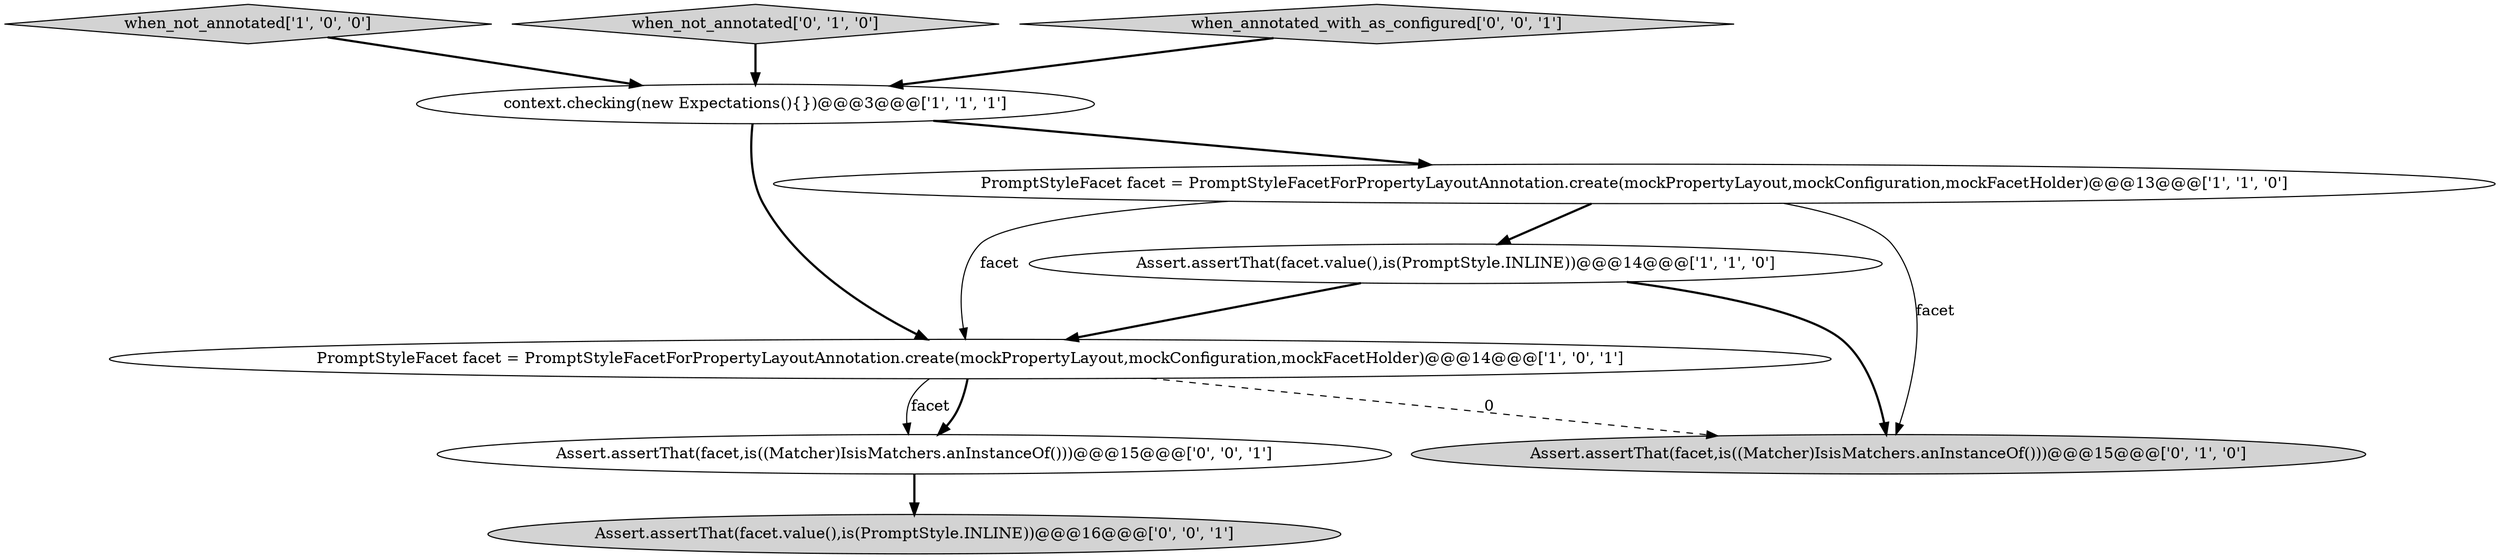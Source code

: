 digraph {
1 [style = filled, label = "PromptStyleFacet facet = PromptStyleFacetForPropertyLayoutAnnotation.create(mockPropertyLayout,mockConfiguration,mockFacetHolder)@@@14@@@['1', '0', '1']", fillcolor = white, shape = ellipse image = "AAA0AAABBB1BBB"];
8 [style = filled, label = "Assert.assertThat(facet.value(),is(PromptStyle.INLINE))@@@16@@@['0', '0', '1']", fillcolor = lightgray, shape = ellipse image = "AAA0AAABBB3BBB"];
3 [style = filled, label = "when_not_annotated['1', '0', '0']", fillcolor = lightgray, shape = diamond image = "AAA0AAABBB1BBB"];
6 [style = filled, label = "when_not_annotated['0', '1', '0']", fillcolor = lightgray, shape = diamond image = "AAA0AAABBB2BBB"];
4 [style = filled, label = "context.checking(new Expectations(){})@@@3@@@['1', '1', '1']", fillcolor = white, shape = ellipse image = "AAA0AAABBB1BBB"];
9 [style = filled, label = "Assert.assertThat(facet,is((Matcher)IsisMatchers.anInstanceOf()))@@@15@@@['0', '0', '1']", fillcolor = white, shape = ellipse image = "AAA0AAABBB3BBB"];
7 [style = filled, label = "when_annotated_with_as_configured['0', '0', '1']", fillcolor = lightgray, shape = diamond image = "AAA0AAABBB3BBB"];
2 [style = filled, label = "PromptStyleFacet facet = PromptStyleFacetForPropertyLayoutAnnotation.create(mockPropertyLayout,mockConfiguration,mockFacetHolder)@@@13@@@['1', '1', '0']", fillcolor = white, shape = ellipse image = "AAA0AAABBB1BBB"];
5 [style = filled, label = "Assert.assertThat(facet,is((Matcher)IsisMatchers.anInstanceOf()))@@@15@@@['0', '1', '0']", fillcolor = lightgray, shape = ellipse image = "AAA1AAABBB2BBB"];
0 [style = filled, label = "Assert.assertThat(facet.value(),is(PromptStyle.INLINE))@@@14@@@['1', '1', '0']", fillcolor = white, shape = ellipse image = "AAA0AAABBB1BBB"];
2->0 [style = bold, label=""];
1->5 [style = dashed, label="0"];
9->8 [style = bold, label=""];
0->5 [style = bold, label=""];
1->9 [style = bold, label=""];
7->4 [style = bold, label=""];
6->4 [style = bold, label=""];
1->9 [style = solid, label="facet"];
3->4 [style = bold, label=""];
0->1 [style = bold, label=""];
4->1 [style = bold, label=""];
4->2 [style = bold, label=""];
2->5 [style = solid, label="facet"];
2->1 [style = solid, label="facet"];
}

